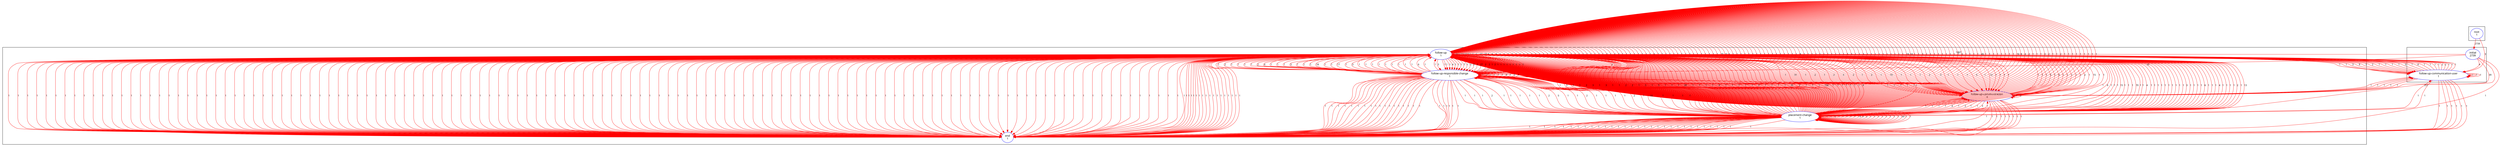 digraph G {
	node [color=blue fontname=Verdana fontsize=12 shape=ellipse]
	edge [color=red fontname=Verdana fontsize=10]
	root [label="root
1"]
	root -> initial [label=2739]
	initial [label="initial
2739"]
	initial -> "follow-up" [label=1467]
	"follow-up" [label="follow-up
1467"]
	"follow-up" -> end [label=1]
	end [label="end
1"]
	"follow-up" -> "follow-up" [label=663]
	"follow-up" [label="follow-up
663"]
	"follow-up" -> "follow-up" [label=227]
	"follow-up" [label="follow-up
227"]
	"follow-up" -> "follow-up" [label=101]
	"follow-up" [label="follow-up
101"]
	"follow-up" -> "follow-up" [label=52]
	"follow-up" [label="follow-up
52"]
	"follow-up" -> "follow-up-responsible-change" [label=3]
	"follow-up-responsible-change" [label="follow-up-responsible-change
3"]
	"follow-up-responsible-change" -> "follow-up" [label=2]
	"follow-up" [label="follow-up
2"]
	"follow-up" -> "follow-up" [label=2]
	"follow-up" [label="follow-up
2"]
	"follow-up" -> "follow-up" [label=1]
	"follow-up" [label="follow-up
1"]
	"follow-up" -> end [label=1]
	end [label="end
1"]
	"follow-up" -> end [label=1]
	end [label="end
1"]
	"follow-up-responsible-change" -> end [label=1]
	end [label="end
1"]
	"follow-up" -> end [label=1]
	end [label="end
1"]
	"follow-up" -> "follow-up" [label=31]
	"follow-up" [label="follow-up
31"]
	"follow-up" -> end [label=1]
	end [label="end
1"]
	"follow-up" -> "follow-up" [label=18]
	"follow-up" [label="follow-up
18"]
	"follow-up" -> "follow-up" [label=9]
	"follow-up" [label="follow-up
9"]
	"follow-up" -> "follow-up" [label=6]
	"follow-up" [label="follow-up
6"]
	"follow-up" -> "follow-up" [label=5]
	"follow-up" [label="follow-up
5"]
	"follow-up" -> end [label=1]
	end [label="end
1"]
	"follow-up" -> "follow-up" [label=1]
	"follow-up" [label="follow-up
1"]
	"follow-up" -> "follow-up" [label=1]
	"follow-up" [label="follow-up
1"]
	"follow-up" -> end [label=1]
	end [label="end
1"]
	"follow-up" -> "placement-change" [label=1]
	"placement-change" [label="placement-change
1"]
	"placement-change" -> "follow-up" [label=1]
	"follow-up" [label="follow-up
1"]
	"follow-up" -> "follow-up" [label=1]
	"follow-up" [label="follow-up
1"]
	"follow-up" -> "follow-up-responsible-change" [label=1]
	"follow-up-responsible-change" [label="follow-up-responsible-change
1"]
	"follow-up-responsible-change" -> "placement-change" [label=1]
	"placement-change" [label="placement-change
1"]
	"placement-change" -> end [label=1]
	end [label="end
1"]
	"follow-up" -> end [label=1]
	end [label="end
1"]
	"follow-up" -> end [label=1]
	end [label="end
1"]
	"follow-up" -> "follow-up-communication" [label=1]
	"follow-up-communication" [label="follow-up-communication
1"]
	"follow-up-communication" -> "follow-up" [label=1]
	"follow-up" [label="follow-up
1"]
	"follow-up" -> end [label=1]
	end [label="end
1"]
	"follow-up" -> end [label=1]
	end [label="end
1"]
	"follow-up" -> "placement-change" [label=3]
	"placement-change" [label="placement-change
3"]
	"placement-change" -> "follow-up" [label=3]
	"follow-up" [label="follow-up
3"]
	"follow-up" -> "placement-change" [label=1]
	"placement-change" [label="placement-change
1"]
	"placement-change" -> end [label=1]
	end [label="end
1"]
	"follow-up" -> "follow-up" [label=2]
	"follow-up" [label="follow-up
2"]
	"follow-up" -> "follow-up" [label=2]
	"follow-up" [label="follow-up
2"]
	"follow-up" -> "follow-up" [label=2]
	"follow-up" [label="follow-up
2"]
	"follow-up" -> end [label=1]
	end [label="end
1"]
	"follow-up" -> "follow-up" [label=1]
	"follow-up" [label="follow-up
1"]
	"follow-up" -> "follow-up" [label=1]
	"follow-up" [label="follow-up
1"]
	"follow-up" -> "follow-up" [label=1]
	"follow-up" [label="follow-up
1"]
	"follow-up" -> end [label=1]
	end [label="end
1"]
	"follow-up" -> "placement-change" [label=1]
	"placement-change" [label="placement-change
1"]
	"placement-change" -> "follow-up" [label=1]
	"follow-up" [label="follow-up
1"]
	"follow-up" -> "follow-up" [label=1]
	"follow-up" [label="follow-up
1"]
	"follow-up" -> "follow-up-responsible-change" [label=1]
	"follow-up-responsible-change" [label="follow-up-responsible-change
1"]
	"follow-up-responsible-change" -> "placement-change" [label=1]
	"placement-change" [label="placement-change
1"]
	"placement-change" -> "follow-up" [label=1]
	"follow-up" [label="follow-up
1"]
	"follow-up" -> "follow-up" [label=1]
	"follow-up" [label="follow-up
1"]
	"follow-up" -> "follow-up" [label=1]
	"follow-up" [label="follow-up
1"]
	"follow-up" -> "follow-up" [label=1]
	"follow-up" [label="follow-up
1"]
	"follow-up" -> "follow-up" [label=1]
	"follow-up" [label="follow-up
1"]
	"follow-up" -> "follow-up" [label=1]
	"follow-up" [label="follow-up
1"]
	"follow-up" -> "follow-up" [label=1]
	"follow-up" [label="follow-up
1"]
	"follow-up" -> end [label=1]
	end [label="end
1"]
	"follow-up" -> "placement-change" [label=2]
	"placement-change" [label="placement-change
2"]
	"placement-change" -> "follow-up" [label=2]
	"follow-up" [label="follow-up
2"]
	"follow-up" -> end [label=1]
	end [label="end
1"]
	"follow-up" -> "follow-up-communication" [label=1]
	"follow-up-communication" [label="follow-up-communication
1"]
	"follow-up-communication" -> "follow-up" [label=1]
	"follow-up" [label="follow-up
1"]
	"follow-up" -> "follow-up" [label=1]
	"follow-up" [label="follow-up
1"]
	"follow-up" -> "follow-up" [label=1]
	"follow-up" [label="follow-up
1"]
	"follow-up" -> "follow-up" [label=1]
	"follow-up" [label="follow-up
1"]
	"follow-up" -> end [label=1]
	end [label="end
1"]
	"follow-up" -> "follow-up-communication-user" [label=1]
	"follow-up-communication-user" [label="follow-up-communication-user
1"]
	"follow-up-communication-user" -> end [label=1]
	end [label="end
1"]
	"follow-up" -> "placement-change" [label=3]
	"placement-change" [label="placement-change
3"]
	"placement-change" -> "follow-up" [label=2]
	"follow-up" [label="follow-up
2"]
	"follow-up" -> "follow-up" [label=1]
	"follow-up" [label="follow-up
1"]
	"follow-up" -> "follow-up" [label=1]
	"follow-up" [label="follow-up
1"]
	"follow-up" -> "placement-change" [label=1]
	"placement-change" [label="placement-change
1"]
	"placement-change" -> "follow-up" [label=1]
	"follow-up" [label="follow-up
1"]
	"follow-up" -> end [label=1]
	end [label="end
1"]
	"follow-up" -> end [label=1]
	end [label="end
1"]
	"placement-change" -> "placement-change" [label=1]
	"placement-change" [label="placement-change
1"]
	"placement-change" -> end [label=1]
	end [label="end
1"]
	"follow-up" -> end [label=1]
	end [label="end
1"]
	"follow-up" -> "follow-up-communication" [label=1]
	"follow-up-communication" [label="follow-up-communication
1"]
	"follow-up-communication" -> "follow-up" [label=1]
	"follow-up" [label="follow-up
1"]
	"follow-up" -> "follow-up" [label=1]
	"follow-up" [label="follow-up
1"]
	"follow-up" -> end [label=1]
	end [label="end
1"]
	"follow-up" -> "follow-up-responsible-change" [label=1]
	"follow-up-responsible-change" [label="follow-up-responsible-change
1"]
	"follow-up-responsible-change" -> "follow-up" [label=1]
	"follow-up" [label="follow-up
1"]
	"follow-up" -> "follow-up" [label=1]
	"follow-up" [label="follow-up
1"]
	"follow-up" -> "follow-up" [label=1]
	"follow-up" [label="follow-up
1"]
	"follow-up" -> "follow-up" [label=1]
	"follow-up" [label="follow-up
1"]
	"follow-up" -> end [label=1]
	end [label="end
1"]
	"follow-up" -> end [label=1]
	end [label="end
1"]
	"follow-up" -> "follow-up-responsible-change" [label=4]
	"follow-up-responsible-change" [label="follow-up-responsible-change
4"]
	"follow-up-responsible-change" -> "follow-up" [label=2]
	"follow-up" [label="follow-up
2"]
	"follow-up" -> "follow-up" [label=2]
	"follow-up" [label="follow-up
2"]
	"follow-up" -> end [label=1]
	end [label="end
1"]
	"follow-up" -> "follow-up" [label=1]
	"follow-up" [label="follow-up
1"]
	"follow-up" -> end [label=1]
	end [label="end
1"]
	"follow-up-responsible-change" -> "follow-up-responsible-change" [label=1]
	"follow-up-responsible-change" [label="follow-up-responsible-change
1"]
	"follow-up-responsible-change" -> end [label=1]
	end [label="end
1"]
	"follow-up-responsible-change" -> "placement-change" [label=1]
	"placement-change" [label="placement-change
1"]
	"placement-change" -> end [label=1]
	end [label="end
1"]
	"follow-up" -> "follow-up-communication" [label=5]
	"follow-up-communication" [label="follow-up-communication
5"]
	"follow-up-communication" -> "follow-up" [label=5]
	"follow-up" [label="follow-up
5"]
	"follow-up" -> "follow-up" [label=3]
	"follow-up" [label="follow-up
3"]
	"follow-up" -> end [label=1]
	end [label="end
1"]
	"follow-up" -> end [label=1]
	end [label="end
1"]
	"follow-up" -> "follow-up-responsible-change" [label=1]
	"follow-up-responsible-change" [label="follow-up-responsible-change
1"]
	"follow-up-responsible-change" -> "follow-up" [label=1]
	"follow-up" [label="follow-up
1"]
	"follow-up" -> "follow-up" [label=1]
	"follow-up" [label="follow-up
1"]
	"follow-up" -> end [label=1]
	end [label="end
1"]
	"follow-up" -> "placement-change" [label=6]
	"placement-change" [label="placement-change
6"]
	"placement-change" -> "follow-up" [label=5]
	"follow-up" [label="follow-up
5"]
	"follow-up" -> "follow-up" [label=4]
	"follow-up" [label="follow-up
4"]
	"follow-up" -> "follow-up" [label=3]
	"follow-up" [label="follow-up
3"]
	"follow-up" -> "placement-change" [label=1]
	"placement-change" [label="placement-change
1"]
	"placement-change" -> "placement-change" [label=1]
	"placement-change" [label="placement-change
1"]
	"placement-change" -> end [label=1]
	end [label="end
1"]
	"follow-up" -> "follow-up" [label=1]
	"follow-up" [label="follow-up
1"]
	"follow-up" -> "follow-up" [label=1]
	"follow-up" [label="follow-up
1"]
	"follow-up" -> "follow-up" [label=1]
	"follow-up" [label="follow-up
1"]
	"follow-up" -> "follow-up-communication" [label=1]
	"follow-up-communication" [label="follow-up-communication
1"]
	"follow-up-communication" -> "follow-up" [label=1]
	"follow-up" [label="follow-up
1"]
	"follow-up" -> "follow-up" [label=1]
	"follow-up" [label="follow-up
1"]
	"follow-up" -> "follow-up" [label=1]
	"follow-up" [label="follow-up
1"]
	"follow-up" -> "follow-up" [label=1]
	"follow-up" [label="follow-up
1"]
	"follow-up" -> "follow-up" [label=1]
	"follow-up" [label="follow-up
1"]
	"follow-up" -> end [label=1]
	end [label="end
1"]
	"follow-up" -> end [label=1]
	end [label="end
1"]
	"follow-up" -> "placement-change" [label=1]
	"placement-change" [label="placement-change
1"]
	"placement-change" -> "follow-up-responsible-change" [label=1]
	"follow-up-responsible-change" [label="follow-up-responsible-change
1"]
	"follow-up-responsible-change" -> end [label=1]
	end [label="end
1"]
	"follow-up" -> "follow-up-responsible-change" [label=1]
	"follow-up-responsible-change" [label="follow-up-responsible-change
1"]
	"follow-up-responsible-change" -> "follow-up" [label=1]
	"follow-up" [label="follow-up
1"]
	"follow-up" -> "placement-change" [label=1]
	"placement-change" [label="placement-change
1"]
	"placement-change" -> "follow-up" [label=1]
	"follow-up" [label="follow-up
1"]
	"follow-up" -> "follow-up" [label=1]
	"follow-up" [label="follow-up
1"]
	"follow-up" -> end [label=1]
	end [label="end
1"]
	"placement-change" -> "follow-up-responsible-change" [label=1]
	"follow-up-responsible-change" [label="follow-up-responsible-change
1"]
	"follow-up-responsible-change" -> end [label=1]
	end [label="end
1"]
	"follow-up" -> end [label=1]
	end [label="end
1"]
	"follow-up" -> "follow-up-communication" [label=12]
	"follow-up-communication" [label="follow-up-communication
12"]
	"follow-up-communication" -> "follow-up" [label=9]
	"follow-up" [label="follow-up
9"]
	"follow-up" -> "follow-up" [label=6]
	"follow-up" [label="follow-up
6"]
	"follow-up" -> end [label=1]
	end [label="end
1"]
	"follow-up" -> "follow-up" [label=2]
	"follow-up" [label="follow-up
2"]
	"follow-up" -> "follow-up" [label=2]
	"follow-up" [label="follow-up
2"]
	"follow-up" -> end [label=1]
	end [label="end
1"]
	"follow-up" -> end [label=1]
	end [label="end
1"]
	"follow-up-communication" -> end [label=1]
	end [label="end
1"]
	"follow-up-communication" -> "placement-change" [label=1]
	"placement-change" [label="placement-change
1"]
	"placement-change" -> end [label=1]
	end [label="end
1"]
	"follow-up" -> "placement-change" [label=15]
	"placement-change" [label="placement-change
15"]
	"placement-change" -> end [label=1]
	end [label="end
1"]
	"placement-change" -> "follow-up" [label=5]
	"follow-up" [label="follow-up
5"]
	"follow-up" -> end [label=1]
	end [label="end
1"]
	"follow-up" -> "follow-up" [label=1]
	"follow-up" [label="follow-up
1"]
	"follow-up" -> end [label=1]
	end [label="end
1"]
	"follow-up" -> "placement-change" [label=1]
	"placement-change" [label="placement-change
1"]
	"placement-change" -> "placement-change" [label=1]
	"placement-change" [label="placement-change
1"]
	"placement-change" -> end [label=1]
	end [label="end
1"]
	"placement-change" -> "placement-change" [label=2]
	"placement-change" [label="placement-change
2"]
	"placement-change" -> "follow-up" [label=1]
	"follow-up" [label="follow-up
1"]
	"follow-up" -> end [label=1]
	end [label="end
1"]
	"placement-change" -> end [label=1]
	end [label="end
1"]
	"placement-change" -> "follow-up-communication" [label=1]
	"follow-up-communication" [label="follow-up-communication
1"]
	"follow-up-communication" -> "follow-up" [label=1]
	"follow-up" [label="follow-up
1"]
	"follow-up" -> "follow-up-responsible-change" [label=1]
	"follow-up-responsible-change" [label="follow-up-responsible-change
1"]
	"follow-up-responsible-change" -> "follow-up" [label=1]
	"follow-up" [label="follow-up
1"]
	"follow-up" -> "follow-up" [label=1]
	"follow-up" [label="follow-up
1"]
	"follow-up" -> "follow-up" [label=1]
	"follow-up" [label="follow-up
1"]
	"follow-up" -> end [label=1]
	end [label="end
1"]
	"placement-change" -> "follow-up-responsible-change" [label=1]
	"follow-up-responsible-change" [label="follow-up-responsible-change
1"]
	"follow-up-responsible-change" -> "follow-up" [label=1]
	"follow-up" [label="follow-up
1"]
	"follow-up" -> end [label=1]
	end [label="end
1"]
	"follow-up" -> "follow-up-responsible-change" [label=7]
	"follow-up-responsible-change" [label="follow-up-responsible-change
7"]
	"follow-up-responsible-change" -> "follow-up-responsible-change" [label=2]
	"follow-up-responsible-change" [label="follow-up-responsible-change
2"]
	"follow-up-responsible-change" -> "follow-up" [label=2]
	"follow-up" [label="follow-up
2"]
	"follow-up" -> "follow-up-communication-user" [label=1]
	"follow-up-communication-user" [label="follow-up-communication-user
1"]
	"follow-up-communication-user" -> "follow-up" [label=1]
	"follow-up" [label="follow-up
1"]
	"follow-up" -> end [label=1]
	end [label="end
1"]
	"follow-up" -> "follow-up" [label=1]
	"follow-up" [label="follow-up
1"]
	"follow-up" -> "follow-up" [label=1]
	"follow-up" [label="follow-up
1"]
	"follow-up" -> "follow-up" [label=1]
	"follow-up" [label="follow-up
1"]
	"follow-up" -> end [label=1]
	end [label="end
1"]
	"follow-up-responsible-change" -> "follow-up" [label=4]
	"follow-up" [label="follow-up
4"]
	"follow-up" -> "follow-up" [label=2]
	"follow-up" [label="follow-up
2"]
	"follow-up" -> end [label=1]
	end [label="end
1"]
	"follow-up" -> "follow-up" [label=1]
	"follow-up" [label="follow-up
1"]
	"follow-up" -> end [label=1]
	end [label="end
1"]
	"follow-up" -> end [label=1]
	end [label="end
1"]
	"follow-up" -> "placement-change" [label=1]
	"placement-change" [label="placement-change
1"]
	"placement-change" -> "placement-change" [label=1]
	"placement-change" [label="placement-change
1"]
	"placement-change" -> "placement-change" [label=1]
	"placement-change" [label="placement-change
1"]
	"placement-change" -> end [label=1]
	end [label="end
1"]
	"follow-up-responsible-change" -> "placement-change" [label=1]
	"placement-change" [label="placement-change
1"]
	"placement-change" -> "follow-up" [label=1]
	"follow-up" [label="follow-up
1"]
	"follow-up" -> "follow-up" [label=1]
	"follow-up" [label="follow-up
1"]
	"follow-up" -> "follow-up-responsible-change" [label=1]
	"follow-up-responsible-change" [label="follow-up-responsible-change
1"]
	"follow-up-responsible-change" -> "follow-up" [label=1]
	"follow-up" [label="follow-up
1"]
	"follow-up" -> "follow-up" [label=1]
	"follow-up" [label="follow-up
1"]
	"follow-up" -> "follow-up" [label=1]
	"follow-up" [label="follow-up
1"]
	"follow-up" -> end [label=1]
	end [label="end
1"]
	"follow-up" -> "follow-up-communication-user" [label=3]
	"follow-up-communication-user" [label="follow-up-communication-user
3"]
	"follow-up-communication-user" -> "follow-up" [label=3]
	"follow-up" [label="follow-up
3"]
	"follow-up" -> end [label=1]
	end [label="end
1"]
	"follow-up" -> "follow-up" [label=1]
	"follow-up" [label="follow-up
1"]
	"follow-up" -> "follow-up" [label=1]
	"follow-up" [label="follow-up
1"]
	"follow-up" -> "follow-up" [label=1]
	"follow-up" [label="follow-up
1"]
	"follow-up" -> "placement-change" [label=1]
	"placement-change" [label="placement-change
1"]
	"placement-change" -> "follow-up" [label=1]
	"follow-up" [label="follow-up
1"]
	"follow-up" -> end [label=1]
	end [label="end
1"]
	"follow-up" -> "placement-change" [label=70]
	"placement-change" [label="placement-change
70"]
	"placement-change" -> "follow-up" [label=39]
	"follow-up" [label="follow-up
39"]
	"follow-up" -> "follow-up-responsible-change" [label=3]
	"follow-up-responsible-change" [label="follow-up-responsible-change
3"]
	"follow-up-responsible-change" -> "follow-up" [label=1]
	"follow-up" [label="follow-up
1"]
	"follow-up" -> end [label=1]
	end [label="end
1"]
	"follow-up-responsible-change" -> "placement-change" [label=1]
	"placement-change" [label="placement-change
1"]
	"placement-change" -> "placement-change" [label=1]
	"placement-change" [label="placement-change
1"]
	"placement-change" -> "placement-change" [label=1]
	"placement-change" [label="placement-change
1"]
	"placement-change" -> "follow-up" [label=1]
	"follow-up" [label="follow-up
1"]
	"follow-up" -> end [label=1]
	end [label="end
1"]
	"follow-up-responsible-change" -> end [label=1]
	end [label="end
1"]
	"follow-up" -> "follow-up" [label=20]
	"follow-up" [label="follow-up
20"]
	"follow-up" -> "follow-up" [label=10]
	"follow-up" [label="follow-up
10"]
	"follow-up" -> "follow-up" [label=6]
	"follow-up" [label="follow-up
6"]
	"follow-up" -> "follow-up" [label=1]
	"follow-up" [label="follow-up
1"]
	"follow-up" -> "follow-up" [label=1]
	"follow-up" [label="follow-up
1"]
	"follow-up" -> "follow-up" [label=1]
	"follow-up" [label="follow-up
1"]
	"follow-up" -> "follow-up" [label=1]
	"follow-up" [label="follow-up
1"]
	"follow-up" -> "follow-up" [label=1]
	"follow-up" [label="follow-up
1"]
	"follow-up" -> end [label=1]
	end [label="end
1"]
	"follow-up" -> end [label=1]
	end [label="end
1"]
	"follow-up" -> "follow-up-communication" [label=1]
	"follow-up-communication" [label="follow-up-communication
1"]
	"follow-up-communication" -> "follow-up" [label=1]
	"follow-up" [label="follow-up
1"]
	"follow-up" -> "follow-up" [label=1]
	"follow-up" [label="follow-up
1"]
	"follow-up" -> end [label=1]
	end [label="end
1"]
	"follow-up" -> "placement-change" [label=1]
	"placement-change" [label="placement-change
1"]
	"placement-change" -> "follow-up-responsible-change" [label=1]
	"follow-up-responsible-change" [label="follow-up-responsible-change
1"]
	"follow-up-responsible-change" -> end [label=1]
	end [label="end
1"]
	"follow-up" -> "follow-up-communication" [label=1]
	"follow-up-communication" [label="follow-up-communication
1"]
	"follow-up-communication" -> "follow-up" [label=1]
	"follow-up" [label="follow-up
1"]
	"follow-up" -> "follow-up" [label=1]
	"follow-up" [label="follow-up
1"]
	"follow-up" -> end [label=1]
	end [label="end
1"]
	"follow-up" -> end [label=1]
	end [label="end
1"]
	"follow-up" -> end [label=1]
	end [label="end
1"]
	"follow-up" -> "follow-up-responsible-change" [label=2]
	"follow-up-responsible-change" [label="follow-up-responsible-change
2"]
	"follow-up-responsible-change" -> end [label=1]
	end [label="end
1"]
	"follow-up-responsible-change" -> "follow-up" [label=1]
	"follow-up" [label="follow-up
1"]
	"follow-up" -> end [label=1]
	end [label="end
1"]
	"follow-up" -> "follow-up-communication" [label=1]
	"follow-up-communication" [label="follow-up-communication
1"]
	"follow-up-communication" -> end [label=1]
	end [label="end
1"]
	"follow-up" -> "placement-change" [label=1]
	"placement-change" [label="placement-change
1"]
	"placement-change" -> end [label=1]
	end [label="end
1"]
	"follow-up" -> end [label=1]
	end [label="end
1"]
	"follow-up" -> "placement-change" [label=4]
	"placement-change" [label="placement-change
4"]
	"placement-change" -> "follow-up-responsible-change" [label=2]
	"follow-up-responsible-change" [label="follow-up-responsible-change
2"]
	"follow-up-responsible-change" -> end [label=1]
	end [label="end
1"]
	"placement-change" -> "placement-change" [label=1]
	"placement-change" [label="placement-change
1"]
	"placement-change" -> "follow-up" [label=1]
	"follow-up" [label="follow-up
1"]
	"follow-up" -> "placement-change" [label=1]
	"placement-change" [label="placement-change
1"]
	"placement-change" -> end [label=1]
	end [label="end
1"]
	"placement-change" -> end [label=1]
	end [label="end
1"]
	"follow-up" -> "follow-up-communication" [label=1]
	"follow-up-communication" [label="follow-up-communication
1"]
	"follow-up-communication" -> "follow-up" [label=1]
	"follow-up" [label="follow-up
1"]
	"follow-up" -> "follow-up" [label=1]
	"follow-up" [label="follow-up
1"]
	"follow-up" -> "follow-up" [label=1]
	"follow-up" [label="follow-up
1"]
	"follow-up" -> end [label=1]
	end [label="end
1"]
	"placement-change" -> end [label=1]
	end [label="end
1"]
	"placement-change" -> "follow-up-responsible-change" [label=5]
	"follow-up-responsible-change" [label="follow-up-responsible-change
5"]
	"follow-up-responsible-change" -> "follow-up" [label=3]
	"follow-up" [label="follow-up
3"]
	"follow-up" -> end [label=1]
	end [label="end
1"]
	"follow-up" -> "follow-up" [label=1]
	"follow-up" [label="follow-up
1"]
	"follow-up" -> "placement-change" [label=1]
	"placement-change" [label="placement-change
1"]
	"placement-change" -> "follow-up-responsible-change" [label=1]
	"follow-up-responsible-change" [label="follow-up-responsible-change
1"]
	"follow-up-responsible-change" -> end [label=1]
	end [label="end
1"]
	"follow-up-responsible-change" -> "placement-change" [label=1]
	"placement-change" [label="placement-change
1"]
	"placement-change" -> "follow-up" [label=1]
	"follow-up" [label="follow-up
1"]
	"follow-up" -> "follow-up" [label=1]
	"follow-up" [label="follow-up
1"]
	"follow-up" -> "follow-up" [label=1]
	"follow-up" [label="follow-up
1"]
	"follow-up" -> "follow-up-responsible-change" [label=1]
	"follow-up-responsible-change" [label="follow-up-responsible-change
1"]
	"follow-up-responsible-change" -> "follow-up-responsible-change" [label=1]
	"follow-up-responsible-change" [label="follow-up-responsible-change
1"]
	"follow-up-responsible-change" -> "follow-up" [label=1]
	"follow-up" [label="follow-up
1"]
	"follow-up" -> "follow-up" [label=1]
	"follow-up" [label="follow-up
1"]
	"follow-up" -> "follow-up" [label=1]
	"follow-up" [label="follow-up
1"]
	"follow-up" -> end [label=1]
	end [label="end
1"]
	"follow-up-responsible-change" -> "follow-up-responsible-change" [label=1]
	"follow-up-responsible-change" [label="follow-up-responsible-change
1"]
	"follow-up-responsible-change" -> "follow-up-responsible-change" [label=1]
	"follow-up-responsible-change" [label="follow-up-responsible-change
1"]
	"follow-up-responsible-change" -> "follow-up" [label=1]
	"follow-up" [label="follow-up
1"]
	"follow-up" -> "placement-change" [label=1]
	"placement-change" [label="placement-change
1"]
	"placement-change" -> "follow-up" [label=1]
	"follow-up" [label="follow-up
1"]
	"follow-up" -> "follow-up" [label=1]
	"follow-up" [label="follow-up
1"]
	"follow-up" -> end [label=1]
	end [label="end
1"]
	"placement-change" -> "placement-change" [label=15]
	"placement-change" [label="placement-change
15"]
	"placement-change" -> "follow-up" [label=6]
	"follow-up" [label="follow-up
6"]
	"follow-up" -> end [label=1]
	end [label="end
1"]
	"follow-up" -> "follow-up" [label=1]
	"follow-up" [label="follow-up
1"]
	"follow-up" -> "placement-change" [label=1]
	"placement-change" [label="placement-change
1"]
	"placement-change" -> "follow-up-responsible-change" [label=1]
	"follow-up-responsible-change" [label="follow-up-responsible-change
1"]
	"follow-up-responsible-change" -> end [label=1]
	end [label="end
1"]
	"placement-change" -> "placement-change" [label=3]
	"placement-change" [label="placement-change
3"]
	"placement-change" -> "follow-up" [label=1]
	"follow-up" [label="follow-up
1"]
	"follow-up" -> end [label=1]
	end [label="end
1"]
	"placement-change" -> end [label=1]
	end [label="end
1"]
	"placement-change" -> "follow-up-responsible-change" [label=2]
	"follow-up-responsible-change" [label="follow-up-responsible-change
2"]
	"follow-up-responsible-change" -> end [label=1]
	end [label="end
1"]
	"placement-change" -> "follow-up-communication" [label=1]
	"follow-up-communication" [label="follow-up-communication
1"]
	"follow-up-communication" -> "follow-up-responsible-change" [label=1]
	"follow-up-responsible-change" [label="follow-up-responsible-change
1"]
	"follow-up-responsible-change" -> "follow-up" [label=1]
	"follow-up" [label="follow-up
1"]
	"follow-up" -> "follow-up" [label=1]
	"follow-up" [label="follow-up
1"]
	"follow-up" -> end [label=1]
	end [label="end
1"]
	"placement-change" -> end [label=1]
	end [label="end
1"]
	"follow-up" -> "follow-up-responsible-change" [label=27]
	"follow-up-responsible-change" [label="follow-up-responsible-change
27"]
	"follow-up-responsible-change" -> end [label=1]
	end [label="end
1"]
	"follow-up-responsible-change" -> "follow-up" [label=18]
	"follow-up" [label="follow-up
18"]
	"follow-up" -> "follow-up" [label=9]
	"follow-up" [label="follow-up
9"]
	"follow-up" -> "follow-up" [label=2]
	"follow-up" [label="follow-up
2"]
	"follow-up" -> end [label=1]
	end [label="end
1"]
	"follow-up" -> "follow-up" [label=1]
	"follow-up" [label="follow-up
1"]
	"follow-up" -> end [label=1]
	end [label="end
1"]
	"follow-up" -> "follow-up-communication" [label=1]
	"follow-up-communication" [label="follow-up-communication
1"]
	"follow-up-communication" -> "follow-up" [label=1]
	"follow-up" [label="follow-up
1"]
	"follow-up" -> "follow-up" [label=1]
	"follow-up" [label="follow-up
1"]
	"follow-up" -> "follow-up" [label=1]
	"follow-up" [label="follow-up
1"]
	"follow-up" -> "follow-up" [label=1]
	"follow-up" [label="follow-up
1"]
	"follow-up" -> "follow-up" [label=1]
	"follow-up" [label="follow-up
1"]
	"follow-up" -> "follow-up" [label=1]
	"follow-up" [label="follow-up
1"]
	"follow-up" -> "placement-change" [label=1]
	"placement-change" [label="placement-change
1"]
	"placement-change" -> "follow-up" [label=1]
	"follow-up" [label="follow-up
1"]
	"follow-up" -> end [label=1]
	end [label="end
1"]
	"follow-up" -> "placement-change" [label=1]
	"placement-change" [label="placement-change
1"]
	"placement-change" -> end [label=1]
	end [label="end
1"]
	"follow-up" -> "follow-up-responsible-change" [label=2]
	"follow-up-responsible-change" [label="follow-up-responsible-change
2"]
	"follow-up-responsible-change" -> "placement-change" [label=1]
	"placement-change" [label="placement-change
1"]
	"placement-change" -> "follow-up" [label=1]
	"follow-up" [label="follow-up
1"]
	"follow-up" -> "placement-change" [label=1]
	"placement-change" [label="placement-change
1"]
	"placement-change" -> "follow-up" [label=1]
	"follow-up" [label="follow-up
1"]
	"follow-up" -> "follow-up" [label=1]
	"follow-up" [label="follow-up
1"]
	"follow-up" -> end [label=1]
	end [label="end
1"]
	"follow-up-responsible-change" -> "follow-up-communication" [label=1]
	"follow-up-communication" [label="follow-up-communication
1"]
	"follow-up-communication" -> end [label=1]
	end [label="end
1"]
	"follow-up" -> end [label=1]
	end [label="end
1"]
	"follow-up" -> "follow-up-communication" [label=2]
	"follow-up-communication" [label="follow-up-communication
2"]
	"follow-up-communication" -> "follow-up" [label=2]
	"follow-up" [label="follow-up
2"]
	"follow-up" -> "follow-up" [label=1]
	"follow-up" [label="follow-up
1"]
	"follow-up" -> "follow-up" [label=1]
	"follow-up" [label="follow-up
1"]
	"follow-up" -> end [label=1]
	end [label="end
1"]
	"follow-up" -> "follow-up-communication" [label=1]
	"follow-up-communication" [label="follow-up-communication
1"]
	"follow-up-communication" -> "follow-up" [label=1]
	"follow-up" [label="follow-up
1"]
	"follow-up" -> end [label=1]
	end [label="end
1"]
	"follow-up" -> end [label=1]
	end [label="end
1"]
	"follow-up" -> "follow-up-responsible-change" [label=2]
	"follow-up-responsible-change" [label="follow-up-responsible-change
2"]
	"follow-up-responsible-change" -> end [label=1]
	end [label="end
1"]
	"follow-up-responsible-change" -> "follow-up" [label=1]
	"follow-up" [label="follow-up
1"]
	"follow-up" -> "follow-up" [label=1]
	"follow-up" [label="follow-up
1"]
	"follow-up" -> end [label=1]
	end [label="end
1"]
	"follow-up" -> "placement-change" [label=1]
	"placement-change" [label="placement-change
1"]
	"placement-change" -> "follow-up" [label=1]
	"follow-up" [label="follow-up
1"]
	"follow-up" -> end [label=1]
	end [label="end
1"]
	"follow-up-responsible-change" -> "follow-up-responsible-change" [label=1]
	"follow-up-responsible-change" [label="follow-up-responsible-change
1"]
	"follow-up-responsible-change" -> end [label=1]
	end [label="end
1"]
	"follow-up" -> "follow-up-communication" [label=19]
	"follow-up-communication" [label="follow-up-communication
19"]
	"follow-up-communication" -> "follow-up" [label=15]
	"follow-up" [label="follow-up
15"]
	"follow-up" -> "follow-up" [label=5]
	"follow-up" [label="follow-up
5"]
	"follow-up" -> "follow-up" [label=3]
	"follow-up" [label="follow-up
3"]
	"follow-up" -> end [label=1]
	end [label="end
1"]
	"follow-up" -> end [label=1]
	end [label="end
1"]
	"follow-up" -> end [label=1]
	end [label="end
1"]
	"follow-up" -> "follow-up-responsible-change" [label=1]
	"follow-up-responsible-change" [label="follow-up-responsible-change
1"]
	"follow-up-responsible-change" -> "follow-up" [label=1]
	"follow-up" [label="follow-up
1"]
	"follow-up" -> end [label=1]
	end [label="end
1"]
	"follow-up" -> "follow-up-communication" [label=1]
	"follow-up-communication" [label="follow-up-communication
1"]
	"follow-up-communication" -> "follow-up-communication-user" [label=1]
	"follow-up-communication-user" [label="follow-up-communication-user
1"]
	"follow-up-communication-user" -> "follow-up" [label=1]
	"follow-up" [label="follow-up
1"]
	"follow-up" -> end [label=1]
	end [label="end
1"]
	"follow-up-communication" -> "follow-up-communication" [label=1]
	"follow-up-communication" [label="follow-up-communication
1"]
	"follow-up-communication" -> end [label=1]
	end [label="end
1"]
	"follow-up-communication" -> "follow-up-communication-user" [label=1]
	"follow-up-communication-user" [label="follow-up-communication-user
1"]
	"follow-up-communication-user" -> "follow-up-communication" [label=1]
	"follow-up-communication" [label="follow-up-communication
1"]
	"follow-up-communication" -> "follow-up" [label=1]
	"follow-up" [label="follow-up
1"]
	"follow-up" -> end [label=1]
	end [label="end
1"]
	"follow-up-communication" -> "placement-change" [label=2]
	"placement-change" [label="placement-change
2"]
	"placement-change" -> "placement-change" [label=2]
	"placement-change" [label="placement-change
2"]
	"placement-change" -> end [label=1]
	end [label="end
1"]
	"placement-change" -> "placement-change" [label=1]
	"placement-change" [label="placement-change
1"]
	"placement-change" -> "follow-up-communication" [label=1]
	"follow-up-communication" [label="follow-up-communication
1"]
	"follow-up-communication" -> "placement-change" [label=1]
	"placement-change" [label="placement-change
1"]
	"placement-change" -> "placement-change" [label=1]
	"placement-change" [label="placement-change
1"]
	"placement-change" -> "follow-up-communication" [label=1]
	"follow-up-communication" [label="follow-up-communication
1"]
	"follow-up-communication" -> end [label=1]
	end [label="end
1"]
	"follow-up" -> "follow-up-communication-user" [label=9]
	"follow-up-communication-user" [label="follow-up-communication-user
9"]
	"follow-up-communication-user" -> "follow-up" [label=4]
	"follow-up" [label="follow-up
4"]
	"follow-up" -> end [label=1]
	end [label="end
1"]
	"follow-up" -> "follow-up-communication-user" [label=1]
	"follow-up-communication-user" [label="follow-up-communication-user
1"]
	"follow-up-communication-user" -> "follow-up" [label=1]
	"follow-up" [label="follow-up
1"]
	"follow-up" -> "follow-up" [label=1]
	"follow-up" [label="follow-up
1"]
	"follow-up" -> end [label=1]
	end [label="end
1"]
	"follow-up" -> "follow-up" [label=1]
	"follow-up" [label="follow-up
1"]
	"follow-up" -> end [label=1]
	end [label="end
1"]
	"follow-up-communication-user" -> end [label=1]
	end [label="end
1"]
	"follow-up-communication-user" -> "follow-up-communication" [label=1]
	"follow-up-communication" [label="follow-up-communication
1"]
	"follow-up-communication" -> "follow-up" [label=1]
	"follow-up" [label="follow-up
1"]
	"follow-up" -> end [label=1]
	end [label="end
1"]
	"follow-up-communication-user" -> "follow-up-communication-user" [label=1]
	"follow-up-communication-user" [label="follow-up-communication-user
1"]
	"follow-up-communication-user" -> "follow-up-communication-user" [label=1]
	"follow-up-communication-user" [label="follow-up-communication-user
1"]
	"follow-up-communication-user" -> end [label=1]
	end [label="end
1"]
	"follow-up-communication-user" -> "placement-change" [label=1]
	"placement-change" [label="placement-change
1"]
	"placement-change" -> "placement-change" [label=1]
	"placement-change" [label="placement-change
1"]
	"placement-change" -> end [label=1]
	end [label="end
1"]
	initial -> end [label=1]
	end [label="end
1"]
	initial -> "follow-up-responsible-change" [label=30]
	"follow-up-responsible-change" [label="follow-up-responsible-change
30"]
	"follow-up-responsible-change" -> "follow-up" [label=17]
	"follow-up" [label="follow-up
17"]
	"follow-up" -> "follow-up-responsible-change" [label=2]
	"follow-up-responsible-change" [label="follow-up-responsible-change
2"]
	"follow-up-responsible-change" -> end [label=1]
	end [label="end
1"]
	"follow-up" -> end [label=1]
	end [label="end
1"]
	"follow-up" -> "follow-up" [label=3]
	"follow-up" [label="follow-up
3"]
	"follow-up" -> "placement-change" [label=1]
	"placement-change" [label="placement-change
1"]
	"placement-change" -> end [label=1]
	end [label="end
1"]
	"follow-up" -> "follow-up" [label=2]
	"follow-up" [label="follow-up
2"]
	"follow-up" -> end [label=1]
	end [label="end
1"]
	"follow-up" -> "follow-up" [label=1]
	"follow-up" [label="follow-up
1"]
	"follow-up" -> "follow-up" [label=1]
	"follow-up" [label="follow-up
1"]
	"follow-up" -> "follow-up" [label=1]
	"follow-up" [label="follow-up
1"]
	"follow-up" -> "follow-up" [label=1]
	"follow-up" [label="follow-up
1"]
	"follow-up" -> "follow-up" [label=1]
	"follow-up" [label="follow-up
1"]
	"follow-up" -> end [label=1]
	end [label="end
1"]
	"follow-up" -> "placement-change" [label=1]
	"placement-change" [label="placement-change
1"]
	"placement-change" -> "placement-change" [label=1]
	"placement-change" [label="placement-change
1"]
	"placement-change" -> end [label=1]
	end [label="end
1"]
	"follow-up" -> "follow-up-communication" [label=1]
	"follow-up-communication" [label="follow-up-communication
1"]
	"follow-up-communication" -> end [label=1]
	end [label="end
1"]
	"follow-up-responsible-change" -> end [label=1]
	end [label="end
1"]
	"follow-up-responsible-change" -> "placement-change" [label=2]
	"placement-change" [label="placement-change
2"]
	"placement-change" -> "follow-up-responsible-change" [label=1]
	"follow-up-responsible-change" [label="follow-up-responsible-change
1"]
	"follow-up-responsible-change" -> end [label=1]
	end [label="end
1"]
	"placement-change" -> "placement-change" [label=1]
	"placement-change" [label="placement-change
1"]
	"placement-change" -> "placement-change" [label=1]
	"placement-change" [label="placement-change
1"]
	"placement-change" -> "follow-up-responsible-change" [label=1]
	"follow-up-responsible-change" [label="follow-up-responsible-change
1"]
	"follow-up-responsible-change" -> "follow-up" [label=1]
	"follow-up" [label="follow-up
1"]
	"follow-up" -> "follow-up" [label=1]
	"follow-up" [label="follow-up
1"]
	"follow-up" -> "follow-up" [label=1]
	"follow-up" [label="follow-up
1"]
	"follow-up" -> "follow-up-responsible-change" [label=1]
	"follow-up-responsible-change" [label="follow-up-responsible-change
1"]
	"follow-up-responsible-change" -> end [label=1]
	end [label="end
1"]
	"follow-up-responsible-change" -> "follow-up-responsible-change" [label=4]
	"follow-up-responsible-change" [label="follow-up-responsible-change
4"]
	"follow-up-responsible-change" -> "follow-up" [label=3]
	"follow-up" [label="follow-up
3"]
	"follow-up" -> end [label=1]
	end [label="end
1"]
	"follow-up" -> "follow-up" [label=1]
	"follow-up" [label="follow-up
1"]
	"follow-up" -> end [label=1]
	end [label="end
1"]
	"follow-up-responsible-change" -> "follow-up-communication" [label=1]
	"follow-up-communication" [label="follow-up-communication
1"]
	"follow-up-communication" -> "follow-up" [label=1]
	"follow-up" [label="follow-up
1"]
	"follow-up" -> "follow-up" [label=1]
	"follow-up" [label="follow-up
1"]
	"follow-up" -> end [label=1]
	end [label="end
1"]
	"follow-up-responsible-change" -> "follow-up-communication" [label=1]
	"follow-up-communication" [label="follow-up-communication
1"]
	"follow-up-communication" -> end [label=1]
	end [label="end
1"]
	initial -> "follow-up-communication" [label=39]
	"follow-up-communication" [label="follow-up-communication
39"]
	"follow-up-communication" -> end [label=1]
	end [label="end
1"]
	"follow-up-communication" -> "follow-up-communication-user" [label=1]
	"follow-up-communication-user" [label="follow-up-communication-user
1"]
	"follow-up-communication-user" -> "follow-up" [label=1]
	"follow-up" [label="follow-up
1"]
	"follow-up" -> end [label=1]
	end [label="end
1"]
	"follow-up-communication" -> "follow-up" [label=31]
	"follow-up" [label="follow-up
31"]
	"follow-up" -> end [label=1]
	end [label="end
1"]
	"follow-up" -> "follow-up" [label=19]
	"follow-up" [label="follow-up
19"]
	"follow-up" -> "follow-up" [label=10]
	"follow-up" [label="follow-up
10"]
	"follow-up" -> "placement-change" [label=3]
	"placement-change" [label="placement-change
3"]
	"placement-change" -> "follow-up" [label=3]
	"follow-up" [label="follow-up
3"]
	"follow-up" -> end [label=1]
	end [label="end
1"]
	"follow-up" -> "follow-up" [label=1]
	"follow-up" [label="follow-up
1"]
	"follow-up" -> "follow-up" [label=1]
	"follow-up" [label="follow-up
1"]
	"follow-up" -> end [label=1]
	end [label="end
1"]
	"follow-up" -> end [label=1]
	end [label="end
1"]
	"follow-up" -> "follow-up" [label=3]
	"follow-up" [label="follow-up
3"]
	"follow-up" -> "follow-up" [label=2]
	"follow-up" [label="follow-up
2"]
	"follow-up" -> end [label=1]
	end [label="end
1"]
	"follow-up" -> "follow-up" [label=1]
	"follow-up" [label="follow-up
1"]
	"follow-up" -> "follow-up" [label=1]
	"follow-up" [label="follow-up
1"]
	"follow-up" -> end [label=1]
	end [label="end
1"]
	"follow-up" -> end [label=1]
	end [label="end
1"]
	"follow-up" -> end [label=1]
	end [label="end
1"]
	"follow-up" -> "follow-up-responsible-change" [label=1]
	"follow-up-responsible-change" [label="follow-up-responsible-change
1"]
	"follow-up-responsible-change" -> "follow-up" [label=1]
	"follow-up" [label="follow-up
1"]
	"follow-up" -> end [label=1]
	end [label="end
1"]
	"follow-up" -> "follow-up-communication" [label=1]
	"follow-up-communication" [label="follow-up-communication
1"]
	"follow-up-communication" -> "follow-up" [label=1]
	"follow-up" [label="follow-up
1"]
	"follow-up" -> end [label=1]
	end [label="end
1"]
	"follow-up" -> "placement-change" [label=1]
	"placement-change" [label="placement-change
1"]
	"placement-change" -> "follow-up" [label=1]
	"follow-up" [label="follow-up
1"]
	"follow-up" -> "placement-change" [label=1]
	"placement-change" [label="placement-change
1"]
	"placement-change" -> end [label=1]
	end [label="end
1"]
	"follow-up-communication" -> "follow-up-communication" [label=2]
	"follow-up-communication" [label="follow-up-communication
2"]
	"follow-up-communication" -> "follow-up" [label=2]
	"follow-up" [label="follow-up
2"]
	"follow-up" -> "follow-up" [label=1]
	"follow-up" [label="follow-up
1"]
	"follow-up" -> end [label=1]
	end [label="end
1"]
	"follow-up" -> end [label=1]
	end [label="end
1"]
	"follow-up-communication" -> "follow-up-responsible-change" [label=1]
	"follow-up-responsible-change" [label="follow-up-responsible-change
1"]
	"follow-up-responsible-change" -> "follow-up" [label=1]
	"follow-up" [label="follow-up
1"]
	"follow-up" -> end [label=1]
	end [label="end
1"]
	"follow-up-communication" -> "placement-change" [label=3]
	"placement-change" [label="placement-change
3"]
	"placement-change" -> "follow-up" [label=1]
	"follow-up" [label="follow-up
1"]
	"follow-up" -> "placement-change" [label=1]
	"placement-change" [label="placement-change
1"]
	"placement-change" -> "follow-up-responsible-change" [label=1]
	"follow-up-responsible-change" [label="follow-up-responsible-change
1"]
	"follow-up-responsible-change" -> end [label=1]
	end [label="end
1"]
	"placement-change" -> "placement-change" [label=1]
	"placement-change" [label="placement-change
1"]
	"placement-change" -> "placement-change" [label=1]
	"placement-change" [label="placement-change
1"]
	"placement-change" -> "follow-up" [label=1]
	"follow-up" [label="follow-up
1"]
	"follow-up" -> "placement-change" [label=1]
	"placement-change" [label="placement-change
1"]
	"placement-change" -> "follow-up" [label=1]
	"follow-up" [label="follow-up
1"]
	"follow-up" -> end [label=1]
	end [label="end
1"]
	"placement-change" -> end [label=1]
	end [label="end
1"]
	initial -> "placement-change" [label=251]
	"placement-change" [label="placement-change
251"]
	"placement-change" -> "placement-change" [label=50]
	"placement-change" [label="placement-change
50"]
	"placement-change" -> "follow-up" [label=35]
	"follow-up" [label="follow-up
35"]
	"follow-up" -> end [label=1]
	end [label="end
1"]
	"follow-up" -> "placement-change" [label=6]
	"placement-change" [label="placement-change
6"]
	"placement-change" -> "follow-up" [label=2]
	"follow-up" [label="follow-up
2"]
	"follow-up" -> end [label=1]
	end [label="end
1"]
	"placement-change" -> "follow-up-communication" [label=1]
	"follow-up-communication" [label="follow-up-communication
1"]
	"follow-up-communication" -> "follow-up" [label=1]
	"follow-up" [label="follow-up
1"]
	"follow-up" -> "placement-change" [label=1]
	"placement-change" [label="placement-change
1"]
	"placement-change" -> "follow-up" [label=1]
	"follow-up" [label="follow-up
1"]
	"follow-up" -> "follow-up" [label=1]
	"follow-up" [label="follow-up
1"]
	"follow-up" -> "follow-up" [label=1]
	"follow-up" [label="follow-up
1"]
	"follow-up" -> "follow-up" [label=1]
	"follow-up" [label="follow-up
1"]
	"follow-up" -> "follow-up" [label=1]
	"follow-up" [label="follow-up
1"]
	"follow-up" -> "follow-up-responsible-change" [label=1]
	"follow-up-responsible-change" [label="follow-up-responsible-change
1"]
	"follow-up-responsible-change" -> "follow-up" [label=1]
	"follow-up" [label="follow-up
1"]
	"follow-up" -> end [label=1]
	end [label="end
1"]
	"placement-change" -> end [label=1]
	end [label="end
1"]
	"follow-up" -> "follow-up" [label=7]
	"follow-up" [label="follow-up
7"]
	"follow-up" -> end [label=1]
	end [label="end
1"]
	"follow-up" -> "follow-up" [label=3]
	"follow-up" [label="follow-up
3"]
	"follow-up" -> "follow-up" [label=1]
	"follow-up" [label="follow-up
1"]
	"follow-up" -> "follow-up" [label=1]
	"follow-up" [label="follow-up
1"]
	"follow-up" -> end [label=1]
	end [label="end
1"]
	"follow-up" -> "placement-change" [label=1]
	"placement-change" [label="placement-change
1"]
	"placement-change" -> end [label=1]
	end [label="end
1"]
	"follow-up" -> end [label=1]
	end [label="end
1"]
	"placement-change" -> end [label=1]
	end [label="end
1"]
	"placement-change" -> "placement-change" [label=7]
	"placement-change" [label="placement-change
7"]
	"placement-change" -> "follow-up" [label=7]
	"follow-up" [label="follow-up
7"]
	"follow-up" -> "placement-change" [label=1]
	"placement-change" [label="placement-change
1"]
	"placement-change" -> "follow-up" [label=1]
	"follow-up" [label="follow-up
1"]
	"follow-up" -> end [label=1]
	end [label="end
1"]
	"follow-up" -> end [label=1]
	end [label="end
1"]
	"follow-up" -> "follow-up" [label=1]
	"follow-up" [label="follow-up
1"]
	"follow-up" -> "follow-up" [label=1]
	"follow-up" [label="follow-up
1"]
	"follow-up" -> end [label=1]
	end [label="end
1"]
	"placement-change" -> "follow-up-responsible-change" [label=1]
	"follow-up-responsible-change" [label="follow-up-responsible-change
1"]
	"follow-up-responsible-change" -> end [label=1]
	end [label="end
1"]
	"placement-change" -> end [label=1]
	end [label="end
1"]
	"placement-change" -> "follow-up" [label=156]
	"follow-up" [label="follow-up
156"]
	"follow-up" -> "follow-up" [label=45]
	"follow-up" [label="follow-up
45"]
	"follow-up" -> "placement-change" [label=4]
	"placement-change" [label="placement-change
4"]
	"placement-change" -> "follow-up" [label=1]
	"follow-up" [label="follow-up
1"]
	"follow-up" -> "placement-change" [label=1]
	"placement-change" [label="placement-change
1"]
	"placement-change" -> "follow-up" [label=1]
	"follow-up" [label="follow-up
1"]
	"follow-up" -> "follow-up" [label=1]
	"follow-up" [label="follow-up
1"]
	"follow-up" -> "follow-up" [label=1]
	"follow-up" [label="follow-up
1"]
	"follow-up" -> end [label=1]
	end [label="end
1"]
	"placement-change" -> "follow-up-responsible-change" [label=2]
	"follow-up-responsible-change" [label="follow-up-responsible-change
2"]
	"follow-up-responsible-change" -> "follow-up" [label=1]
	"follow-up" [label="follow-up
1"]
	"follow-up" -> "follow-up-responsible-change" [label=1]
	"follow-up-responsible-change" [label="follow-up-responsible-change
1"]
	"follow-up-responsible-change" -> "follow-up" [label=1]
	"follow-up" [label="follow-up
1"]
	"follow-up" -> "placement-change" [label=1]
	"placement-change" [label="placement-change
1"]
	"placement-change" -> "follow-up" [label=1]
	"follow-up" [label="follow-up
1"]
	"follow-up" -> "follow-up" [label=1]
	"follow-up" [label="follow-up
1"]
	"follow-up" -> "follow-up-responsible-change" [label=1]
	"follow-up-responsible-change" [label="follow-up-responsible-change
1"]
	"follow-up-responsible-change" -> "follow-up" [label=1]
	"follow-up" [label="follow-up
1"]
	"follow-up" -> "follow-up-responsible-change" [label=1]
	"follow-up-responsible-change" [label="follow-up-responsible-change
1"]
	"follow-up-responsible-change" -> "follow-up" [label=1]
	"follow-up" [label="follow-up
1"]
	"follow-up" -> "follow-up" [label=1]
	"follow-up" [label="follow-up
1"]
	"follow-up" -> "follow-up" [label=1]
	"follow-up" [label="follow-up
1"]
	"follow-up" -> "follow-up" [label=1]
	"follow-up" [label="follow-up
1"]
	"follow-up" -> "follow-up" [label=1]
	"follow-up" [label="follow-up
1"]
	"follow-up" -> "placement-change" [label=1]
	"placement-change" [label="placement-change
1"]
	"placement-change" -> "follow-up" [label=1]
	"follow-up" [label="follow-up
1"]
	"follow-up" -> "follow-up" [label=1]
	"follow-up" [label="follow-up
1"]
	"follow-up" -> end [label=1]
	end [label="end
1"]
	"follow-up-responsible-change" -> end [label=1]
	end [label="end
1"]
	"placement-change" -> "placement-change" [label=1]
	"placement-change" [label="placement-change
1"]
	"placement-change" -> "follow-up" [label=1]
	"follow-up" [label="follow-up
1"]
	"follow-up" -> end [label=1]
	end [label="end
1"]
	"follow-up" -> end [label=1]
	end [label="end
1"]
	"follow-up" -> "follow-up" [label=16]
	"follow-up" [label="follow-up
16"]
	"follow-up" -> end [label=1]
	end [label="end
1"]
	"follow-up" -> "follow-up" [label=8]
	"follow-up" [label="follow-up
8"]
	"follow-up" -> end [label=1]
	end [label="end
1"]
	"follow-up" -> "follow-up" [label=4]
	"follow-up" [label="follow-up
4"]
	"follow-up" -> end [label=1]
	end [label="end
1"]
	"follow-up" -> "follow-up" [label=2]
	"follow-up" [label="follow-up
2"]
	"follow-up" -> end [label=1]
	end [label="end
1"]
	"follow-up" -> "follow-up" [label=1]
	"follow-up" [label="follow-up
1"]
	"follow-up" -> "follow-up" [label=1]
	"follow-up" [label="follow-up
1"]
	"follow-up" -> "placement-change" [label=1]
	"placement-change" [label="placement-change
1"]
	"placement-change" -> "follow-up" [label=1]
	"follow-up" [label="follow-up
1"]
	"follow-up" -> end [label=1]
	end [label="end
1"]
	"follow-up" -> "follow-up-responsible-change" [label=1]
	"follow-up-responsible-change" [label="follow-up-responsible-change
1"]
	"follow-up-responsible-change" -> end [label=1]
	end [label="end
1"]
	"follow-up" -> "placement-change" [label=2]
	"placement-change" [label="placement-change
2"]
	"placement-change" -> end [label=1]
	end [label="end
1"]
	"placement-change" -> "follow-up" [label=1]
	"follow-up" [label="follow-up
1"]
	"follow-up" -> "follow-up" [label=1]
	"follow-up" [label="follow-up
1"]
	"follow-up" -> "placement-change" [label=1]
	"placement-change" [label="placement-change
1"]
	"placement-change" -> end [label=1]
	end [label="end
1"]
	"follow-up" -> "follow-up-communication" [label=2]
	"follow-up-communication" [label="follow-up-communication
2"]
	"follow-up-communication" -> "follow-up" [label=2]
	"follow-up" [label="follow-up
2"]
	"follow-up" -> end [label=1]
	end [label="end
1"]
	"follow-up" -> end [label=1]
	end [label="end
1"]
	"follow-up" -> "placement-change" [label=13]
	"placement-change" [label="placement-change
13"]
	"placement-change" -> "follow-up" [label=9]
	"follow-up" [label="follow-up
9"]
	"follow-up" -> end [label=1]
	end [label="end
1"]
	"follow-up" -> "follow-up" [label=3]
	"follow-up" [label="follow-up
3"]
	"follow-up" -> "follow-up-responsible-change" [label=1]
	"follow-up-responsible-change" [label="follow-up-responsible-change
1"]
	"follow-up-responsible-change" -> "follow-up-responsible-change" [label=1]
	"follow-up-responsible-change" [label="follow-up-responsible-change
1"]
	"follow-up-responsible-change" -> "follow-up" [label=1]
	"follow-up" [label="follow-up
1"]
	"follow-up" -> end [label=1]
	end [label="end
1"]
	"follow-up" -> end [label=1]
	end [label="end
1"]
	"placement-change" -> end [label=1]
	end [label="end
1"]
	"follow-up" -> "follow-up-communication" [label=3]
	"follow-up-communication" [label="follow-up-communication
3"]
	"follow-up-communication" -> "follow-up" [label=3]
	"follow-up" [label="follow-up
3"]
	"follow-up" -> end [label=1]
	end [label="end
1"]
	"follow-up" -> "follow-up" [label=2]
	"follow-up" [label="follow-up
2"]
	"follow-up" -> end [label=1]
	end [label="end
1"]
	"follow-up" -> "follow-up-communication-user" [label=2]
	"follow-up-communication-user" [label="follow-up-communication-user
2"]
	"follow-up-communication-user" -> end [label=1]
	end [label="end
1"]
	"follow-up-communication-user" -> "follow-up" [label=1]
	"follow-up" [label="follow-up
1"]
	"follow-up" -> end [label=1]
	end [label="end
1"]
	"follow-up" -> "follow-up-responsible-change" [label=1]
	"follow-up-responsible-change" [label="follow-up-responsible-change
1"]
	"follow-up-responsible-change" -> "follow-up" [label=1]
	"follow-up" [label="follow-up
1"]
	"follow-up" -> "follow-up" [label=1]
	"follow-up" [label="follow-up
1"]
	"follow-up" -> "follow-up" [label=1]
	"follow-up" [label="follow-up
1"]
	"follow-up" -> end [label=1]
	end [label="end
1"]
	"placement-change" -> "follow-up-communication" [label=4]
	"follow-up-communication" [label="follow-up-communication
4"]
	"follow-up-communication" -> "follow-up" [label=2]
	"follow-up" [label="follow-up
2"]
	"follow-up" -> "follow-up" [label=2]
	"follow-up" [label="follow-up
2"]
	"follow-up" -> "follow-up" [label=1]
	"follow-up" [label="follow-up
1"]
	"follow-up" -> "follow-up" [label=1]
	"follow-up" [label="follow-up
1"]
	"follow-up" -> end [label=1]
	end [label="end
1"]
	"follow-up" -> end [label=1]
	end [label="end
1"]
	"follow-up-communication" -> "placement-change" [label=1]
	"placement-change" [label="placement-change
1"]
	"placement-change" -> "follow-up-responsible-change" [label=1]
	"follow-up-responsible-change" [label="follow-up-responsible-change
1"]
	"follow-up-responsible-change" -> end [label=1]
	end [label="end
1"]
	"follow-up-communication" -> end [label=1]
	end [label="end
1"]
	"placement-change" -> "follow-up-responsible-change" [label=10]
	"follow-up-responsible-change" [label="follow-up-responsible-change
10"]
	"follow-up-responsible-change" -> "follow-up" [label=6]
	"follow-up" [label="follow-up
6"]
	"follow-up" -> end [label=1]
	end [label="end
1"]
	"follow-up" -> "follow-up" [label=1]
	"follow-up" [label="follow-up
1"]
	"follow-up" -> end [label=1]
	end [label="end
1"]
	"follow-up-responsible-change" -> "follow-up-responsible-change" [label=3]
	"follow-up-responsible-change" [label="follow-up-responsible-change
3"]
	"follow-up-responsible-change" -> "follow-up" [label=1]
	"follow-up" [label="follow-up
1"]
	"follow-up" -> "follow-up" [label=1]
	"follow-up" [label="follow-up
1"]
	"follow-up" -> end [label=1]
	end [label="end
1"]
	"follow-up-responsible-change" -> "placement-change" [label=1]
	"placement-change" [label="placement-change
1"]
	"placement-change" -> "follow-up" [label=1]
	"follow-up" [label="follow-up
1"]
	"follow-up" -> end [label=1]
	end [label="end
1"]
	"follow-up-responsible-change" -> "follow-up-responsible-change" [label=1]
	"follow-up-responsible-change" [label="follow-up-responsible-change
1"]
	"follow-up-responsible-change" -> "follow-up" [label=1]
	"follow-up" [label="follow-up
1"]
	"follow-up" -> end [label=1]
	end [label="end
1"]
	"follow-up-responsible-change" -> end [label=1]
	end [label="end
1"]
	"placement-change" -> "follow-up-communication-user" [label=1]
	"follow-up-communication-user" [label="follow-up-communication-user
1"]
	"follow-up-communication-user" -> "follow-up" [label=1]
	"follow-up" [label="follow-up
1"]
	"follow-up" -> "follow-up-communication-user" [label=1]
	"follow-up-communication-user" [label="follow-up-communication-user
1"]
	"follow-up-communication-user" -> end [label=1]
	end [label="end
1"]
	initial -> "follow-up-communication-user" [label=4]
	"follow-up-communication-user" [label="follow-up-communication-user
4"]
	"follow-up-communication-user" -> "follow-up" [label=2]
	"follow-up" [label="follow-up
2"]
	"follow-up" -> end [label=1]
	end [label="end
1"]
	"follow-up-communication-user" -> end [label=1]
	end [label="end
1"]
	root -> "follow-up-communication-user" [label=3]
	"follow-up-communication-user" [label="follow-up-communication-user
3"]
	"follow-up-communication-user" -> "follow-up" [label=2]
	"follow-up" [label="follow-up
2"]
	"follow-up" -> "follow-up" [label=1]
	"follow-up" [label="follow-up
1"]
	"follow-up" -> "follow-up-communication-user" [label=1]
	"follow-up-communication-user" [label="follow-up-communication-user
1"]
	"follow-up-communication-user" -> "follow-up" [label=1]
	"follow-up" [label="follow-up
1"]
	"follow-up" -> "follow-up" [label=1]
	"follow-up" [label="follow-up
1"]
	"follow-up" -> end [label=1]
	end [label="end
1"]
	"follow-up" -> end [label=1]
	end [label="end
1"]
	"follow-up-communication-user" -> "follow-up-communication-user" [label=1]
	"follow-up-communication-user" [label="follow-up-communication-user
1"]
	"follow-up-communication-user" -> "follow-up" [label=1]
	"follow-up" [label="follow-up
1"]
	"follow-up" -> "follow-up" [label=1]
	"follow-up" [label="follow-up
1"]
	"follow-up" -> "follow-up" [label=1]
	"follow-up" [label="follow-up
1"]
	"follow-up" -> "follow-up-communication-user" [label=1]
	"follow-up-communication-user" [label="follow-up-communication-user
1"]
	"follow-up-communication-user" -> "follow-up" [label=1]
	"follow-up" [label="follow-up
1"]
	"follow-up" -> "follow-up" [label=1]
	"follow-up" [label="follow-up
1"]
	"follow-up" -> end [label=1]
	end [label="end
1"]
	subgraph cluster_0 {
		rank=same
		root
	}
	subgraph cluster_1 {
		rank=same
		initial
		"follow-up-communication-user"
	}
	subgraph cluster_2 {
		rank=same
		"follow-up"
		end
		"follow-up-responsible-change"
		"follow-up-communication"
		"placement-change"
		"follow-up-communication-user"
		"follow-up"
		"follow-up-communication-user"
	}
	subgraph cluster_3 {
		rank=same
		end
		"follow-up"
		"placement-change"
		"follow-up-responsible-change"
		"follow-up-communication"
		"follow-up-communication-user"
		"follow-up"
		end
		"placement-change"
		"follow-up-responsible-change"
		"follow-up-communication"
		end
		"follow-up-communication-user"
		"follow-up"
		"follow-up-communication"
		"follow-up-responsible-change"
		"placement-change"
		"placement-change"
		end
		"follow-up"
		"follow-up-communication"
		"follow-up-responsible-change"
		"follow-up-communication-user"
		"follow-up"
		end
		"follow-up"
		end
		"follow-up"
	}
	subgraph cluster_4 {
		rank=same
		"follow-up"
		end
		"follow-up-communication"
		"placement-change"
		"follow-up-responsible-change"
		"follow-up-communication-user"
		"follow-up"
		end
		"follow-up-responsible-change"
		"placement-change"
		end
		"follow-up"
		"follow-up-responsible-change"
		"follow-up"
		"follow-up-communication"
		"follow-up-communication-user"
		"placement-change"
		"follow-up"
		end
		"follow-up-communication"
		"follow-up-communication-user"
		"placement-change"
		"follow-up-responsible-change"
		end
		"follow-up"
		"placement-change"
		"follow-up-communication"
		"follow-up-responsible-change"
		"placement-change"
		"follow-up"
		"follow-up-communication"
		end
		"follow-up"
		end
		"follow-up"
		"follow-up-communication"
		"placement-change"
		"follow-up"
		"follow-up"
		"follow-up"
		"placement-change"
		end
		"follow-up"
		end
		"placement-change"
		"follow-up-responsible-change"
		"follow-up"
		end
		"placement-change"
		"follow-up-communication"
		"follow-up-communication-user"
		"follow-up-responsible-change"
		"follow-up"
		"placement-change"
		end
		"follow-up"
		"follow-up-responsible-change"
		end
		"follow-up"
		end
		"follow-up-communication-user"
		"follow-up"
	}
	subgraph cluster_5 {
		rank=same
		"follow-up"
		end
		"follow-up-responsible-change"
		"follow-up-communication"
		"placement-change"
		"follow-up"
		end
		"placement-change"
		end
		"follow-up"
		"placement-change"
		"follow-up-communication"
		"follow-up-responsible-change"
		"follow-up-responsible-change"
		"follow-up"
		"placement-change"
		"follow-up"
		"follow-up-responsible-change"
		"follow-up"
		end
		"placement-change"
		"follow-up-communication"
		"follow-up"
		"placement-change"
		"follow-up-responsible-change"
		"follow-up"
		"placement-change"
		"follow-up-responsible-change"
		"follow-up-communication"
		end
		"follow-up"
		"follow-up-communication"
		end
		"follow-up-responsible-change"
		"placement-change"
		end
		"follow-up"
		end
		"follow-up-responsible-change"
		"follow-up-communication"
		end
		"follow-up-communication"
		"placement-change"
		end
		"follow-up-communication-user"
		"follow-up"
		"follow-up"
		"follow-up-communication-user"
		"placement-change"
		end
		"placement-change"
		"follow-up"
		"placement-change"
		end
		end
		"placement-change"
		end
		"follow-up"
		"follow-up"
		end
		"follow-up"
		end
		"follow-up-responsible-change"
		"follow-up"
		"follow-up"
		"follow-up"
		end
		end
		"placement-change"
		"placement-change"
		end
		"placement-change"
		"follow-up"
		"follow-up"
		end
		"placement-change"
		end
		"follow-up"
		"follow-up-communication"
		"follow-up"
		end
		"follow-up"
		end
		"follow-up"
		"follow-up"
		"follow-up"
		"follow-up-responsible-change"
		end
		"follow-up"
		"follow-up"
		"placement-change"
		"follow-up-responsible-change"
		"follow-up-communication-user"
		"follow-up"
		"follow-up"
	}
	subgraph cluster_6 {
		rank=same
		"follow-up"
		"placement-change"
		end
		"follow-up-communication"
		"follow-up-responsible-change"
		"follow-up"
		"follow-up-responsible-change"
		"placement-change"
		"follow-up"
		"follow-up"
		"follow-up-responsible-change"
		"follow-up"
		end
		end
		end
		"follow-up"
		"placement-change"
		"follow-up"
		end
		"follow-up"
		"follow-up"
		"follow-up"
		"follow-up"
		end
		"placement-change"
		"follow-up"
		end
		"follow-up"
		"follow-up"
		"placement-change"
		end
		"follow-up"
		end
		"follow-up-responsible-change"
		"follow-up-communication"
		"placement-change"
		"follow-up-responsible-change"
		"placement-change"
		end
		"follow-up"
		end
		"follow-up"
		"follow-up"
		"follow-up-responsible-change"
		end
		"follow-up"
		"follow-up"
		end
		end
		"follow-up-responsible-change"
		"follow-up"
		"follow-up-communication"
		"placement-change"
		"follow-up-responsible-change"
		end
		"follow-up"
		end
		"follow-up"
		"follow-up"
		"follow-up"
		end
		"follow-up"
		"follow-up-communication-user"
		"follow-up"
		end
		"placement-change"
		"follow-up"
		end
		end
		end
		end
		end
		end
		"follow-up"
		end
		"follow-up-responsible-change"
		end
		"follow-up"
		"placement-change"
		end
		"follow-up"
		"follow-up"
		end
		"placement-change"
		end
		"follow-up-responsible-change"
		"follow-up"
		"follow-up"
		"follow-up-communication"
		end
		end
		"follow-up"
		"placement-change"
		end
		"follow-up"
		"follow-up"
		"follow-up-responsible-change"
		"placement-change"
		end
		"follow-up"
		"placement-change"
		"follow-up"
		end
		"follow-up"
		end
		"follow-up"
		end
		"follow-up"
		"follow-up"
		end
		end
		end
		"follow-up"
		"follow-up"
		"follow-up"
		end
		"follow-up"
		"follow-up-communication-user"
	}
	subgraph cluster_7 {
		rank=same
		"follow-up-responsible-change"
		end
		"follow-up"
		"placement-change"
		"follow-up-communication"
		"follow-up-communication-user"
		"follow-up"
		"placement-change"
		"follow-up"
		"follow-up"
		"follow-up"
		end
		end
		"follow-up"
		end
		"follow-up-responsible-change"
		"follow-up"
		"follow-up-responsible-change"
		end
		end
		"follow-up"
		end
		"placement-change"
		end
		"follow-up-responsible-change"
		end
		"follow-up-communication-user"
		"follow-up"
		end
		"follow-up"
		"placement-change"
		"follow-up"
		"follow-up"
		end
		"placement-change"
		"follow-up"
		"follow-up-communication"
		end
		end
		"follow-up"
		end
		end
		end
		"follow-up"
		"follow-up"
		"placement-change"
		"follow-up"
		"follow-up"
		"placement-change"
		end
		"follow-up"
		end
		"follow-up"
		"follow-up"
		end
		"placement-change"
		"follow-up-communication"
		"follow-up"
		"follow-up-communication"
		"follow-up"
		end
		end
		end
		"follow-up"
		end
		"follow-up-communication"
		"follow-up"
		"follow-up"
		"follow-up"
		end
		"follow-up"
		"follow-up"
		end
		end
		end
		end
		"placement-change"
		end
		"follow-up"
		"follow-up"
		"placement-change"
		end
		"follow-up"
		"follow-up"
		"placement-change"
		"follow-up"
		end
		"follow-up"
		end
		"follow-up"
		"follow-up-responsible-change"
		end
		"follow-up"
		end
		"follow-up-responsible-change"
		end
		end
		"follow-up"
		"follow-up"
		end
		end
		end
		end
		"follow-up"
	}
	subgraph cluster_8 {
		rank=same
		"follow-up"
		end
		end
		"follow-up"
		"placement-change"
		"follow-up"
		"follow-up"
		end
		"follow-up"
		end
		end
		"follow-up"
		"follow-up"
		end
		"follow-up"
		end
		"follow-up"
		"follow-up"
		"placement-change"
		"follow-up"
		"follow-up"
		end
		"follow-up"
		"follow-up"
		"follow-up"
		end
		"placement-change"
		"follow-up-responsible-change"
		"follow-up"
		"placement-change"
		"follow-up"
		end
		"follow-up-communication"
		"placement-change"
		"follow-up"
		end
		"placement-change"
		"follow-up"
		"follow-up-responsible-change"
		"follow-up"
		"placement-change"
		"follow-up-responsible-change"
		"follow-up"
		end
		"follow-up"
		"follow-up"
		end
		"follow-up"
		"follow-up"
		end
		end
		"placement-change"
		end
		"follow-up"
		"follow-up"
		end
		"follow-up"
		end
		"follow-up"
		"follow-up"
		"placement-change"
		"follow-up"
		end
		end
		end
		"follow-up"
		"follow-up-responsible-change"
		end
		end
		"follow-up"
		end
		"follow-up"
		"follow-up-responsible-change"
		end
		end
		"follow-up"
	}
	subgraph cluster_9 {
		rank=same
		"follow-up"
		"follow-up"
		end
		"placement-change"
		"follow-up"
		end
		"follow-up"
		"follow-up"
		end
		"follow-up"
		end
		"follow-up"
		"placement-change"
		"follow-up"
		end
		"follow-up-responsible-change"
		"placement-change"
		end
		"follow-up"
		end
		"follow-up"
		end
		"follow-up"
		"placement-change"
		"follow-up"
		"follow-up"
		"follow-up"
		"follow-up-responsible-change"
		"follow-up"
		end
		end
		end
		"follow-up-responsible-change"
		"follow-up"
		end
		end
		"follow-up"
		"placement-change"
		end
		end
		"placement-change"
		"follow-up"
		"follow-up"
		"follow-up"
		"follow-up"
		end
		"follow-up"
		end
		"follow-up"
		"follow-up"
		end
		"follow-up"
		"placement-change"
		"follow-up"
		end
	}
	subgraph cluster_10 {
		rank=same
		"follow-up"
		end
		"follow-up"
		end
		"follow-up-communication"
		"follow-up"
		"follow-up"
		"follow-up"
		"placement-change"
		"follow-up"
		end
		"placement-change"
		"follow-up"
		end
		"follow-up"
		"follow-up"
		end
		"follow-up"
		"follow-up"
		end
		"follow-up"
		"follow-up"
		end
		end
		"follow-up-responsible-change"
		"follow-up"
		"follow-up"
		"follow-up"
		"follow-up-communication"
		"follow-up"
		"follow-up-responsible-change"
		end
		end
		"follow-up"
		"follow-up"
		"placement-change"
		"follow-up"
		end
		end
	}
	subgraph cluster_11 {
		rank=same
		end
		"follow-up"
		end
		"follow-up"
		"placement-change"
		"follow-up"
		"follow-up-responsible-change"
		"follow-up"
		"follow-up"
		end
		end
		"follow-up"
		"follow-up"
		end
		"follow-up"
		end
		"follow-up"
		end
		"follow-up"
		end
		"follow-up"
		"follow-up"
		end
		end
		end
		"follow-up"
		end
		"follow-up"
		"placement-change"
	}
	subgraph cluster_12 {
		rank=same
		end
		"follow-up"
		"placement-change"
		end
		end
		"follow-up"
		"placement-change"
		end
		end
		"follow-up-communication"
		end
		end
		"follow-up"
		"follow-up"
		"follow-up"
		end
		"follow-up"
		"follow-up"
		"follow-up"
	}
	subgraph cluster_13 {
		rank=same
		"follow-up"
		"follow-up"
		"follow-up"
		"follow-up"
		"follow-up"
		end
		"follow-up"
		"placement-change"
		"follow-up"
		"follow-up-responsible-change"
		end
	}
	subgraph cluster_14 {
		rank=same
		end
		"follow-up"
		end
		"follow-up"
		"follow-up"
		"follow-up"
		end
		"follow-up"
		"follow-up-responsible-change"
		"follow-up"
	}
	subgraph cluster_15 {
		rank=same
		"follow-up-responsible-change"
		"follow-up"
		"follow-up"
		"follow-up"
		end
		"follow-up"
		"follow-up-responsible-change"
	}
	subgraph cluster_16 {
		rank=same
		"placement-change"
		"follow-up"
		"follow-up"
		"follow-up"
		end
		"follow-up"
	}
	subgraph cluster_17 {
		rank=same
		end
		end
		"follow-up"
		"follow-up"
		"follow-up"
	}
	subgraph cluster_18 {
		rank=same
		"follow-up"
		end
		"follow-up"
	}
	subgraph cluster_19 {
		rank=same
		"follow-up"
		"follow-up"
	}
	subgraph cluster_20 {
		rank=same
		end
		"follow-up"
	}
	subgraph cluster_21 {
		rank=same
		"placement-change"
	}
	subgraph cluster_22 {
		rank=same
		"follow-up"
	}
	subgraph cluster_23 {
		rank=same
		"follow-up"
	}
	subgraph cluster_24 {
		rank=same
		end
	}
}
